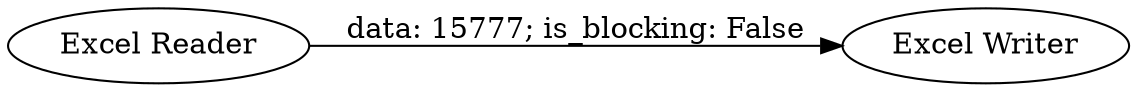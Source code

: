 digraph {
	"-1264365232335389063_1" [label="Excel Reader"]
	"-1264365232335389063_2" [label="Excel Writer"]
	"-1264365232335389063_1" -> "-1264365232335389063_2" [label="data: 15777; is_blocking: False"]
	rankdir=LR
}

